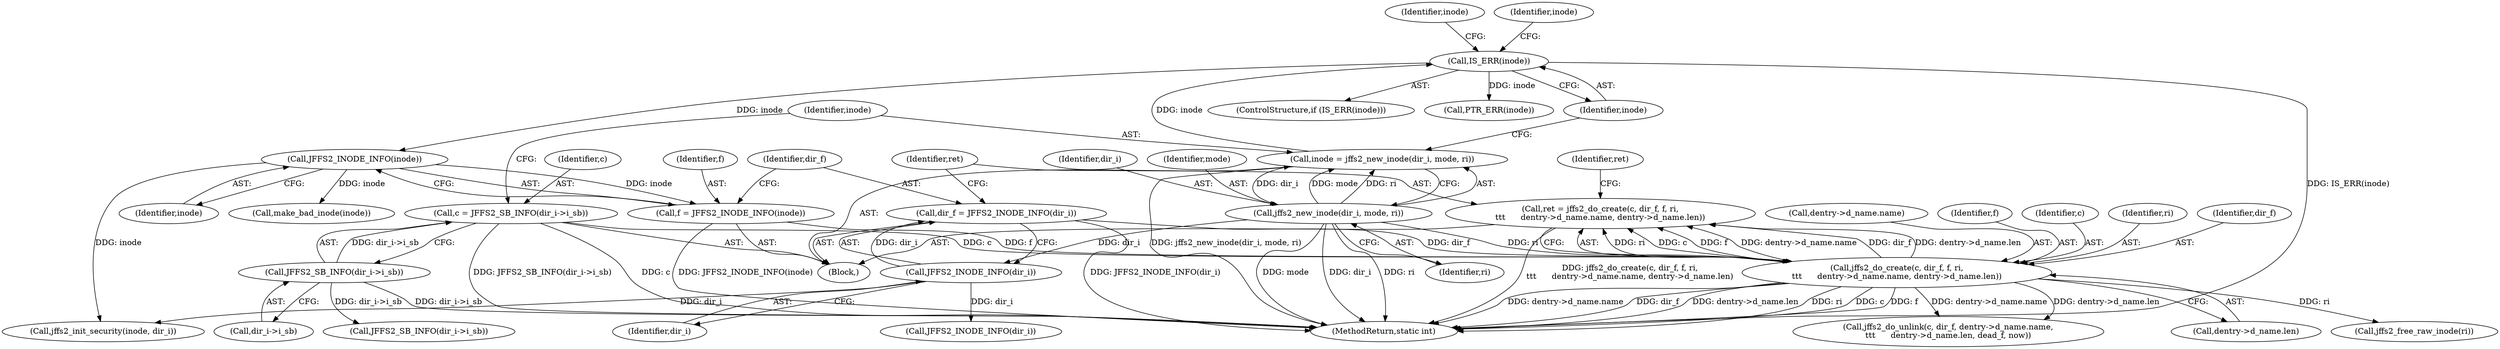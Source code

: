 digraph "0_infradead_9ed437c50d89eabae763dd422579f73fdebf288d_0@API" {
"1000178" [label="(Call,ret = jffs2_do_create(c, dir_f, f, ri,\n\t\t\t      dentry->d_name.name, dentry->d_name.len))"];
"1000180" [label="(Call,jffs2_do_create(c, dir_f, f, ri,\n\t\t\t      dentry->d_name.name, dentry->d_name.len))"];
"1000124" [label="(Call,c = JFFS2_SB_INFO(dir_i->i_sb))"];
"1000126" [label="(Call,JFFS2_SB_INFO(dir_i->i_sb))"];
"1000174" [label="(Call,dir_f = JFFS2_INODE_INFO(dir_i))"];
"1000176" [label="(Call,JFFS2_INODE_INFO(dir_i))"];
"1000132" [label="(Call,jffs2_new_inode(dir_i, mode, ri))"];
"1000170" [label="(Call,f = JFFS2_INODE_INFO(inode))"];
"1000172" [label="(Call,JFFS2_INODE_INFO(inode))"];
"1000137" [label="(Call,IS_ERR(inode))"];
"1000130" [label="(Call,inode = jffs2_new_inode(dir_i, mode, ri))"];
"1000138" [label="(Identifier,inode)"];
"1000126" [label="(Call,JFFS2_SB_INFO(dir_i->i_sb))"];
"1000185" [label="(Call,dentry->d_name.name)"];
"1000230" [label="(Call,JFFS2_SB_INFO(dir_i->i_sb))"];
"1000179" [label="(Identifier,ret)"];
"1000124" [label="(Call,c = JFFS2_SB_INFO(dir_i->i_sb))"];
"1000172" [label="(Call,JFFS2_INODE_INFO(inode))"];
"1000183" [label="(Identifier,f)"];
"1000178" [label="(Call,ret = jffs2_do_create(c, dir_f, f, ri,\n\t\t\t      dentry->d_name.name, dentry->d_name.len))"];
"1000145" [label="(Identifier,inode)"];
"1000132" [label="(Call,jffs2_new_inode(dir_i, mode, ri))"];
"1000177" [label="(Identifier,dir_i)"];
"1000130" [label="(Call,inode = jffs2_new_inode(dir_i, mode, ri))"];
"1000180" [label="(Call,jffs2_do_create(c, dir_f, f, ri,\n\t\t\t      dentry->d_name.name, dentry->d_name.len))"];
"1000196" [label="(Identifier,ret)"];
"1000171" [label="(Identifier,f)"];
"1000175" [label="(Identifier,dir_f)"];
"1000131" [label="(Identifier,inode)"];
"1000176" [label="(Call,JFFS2_INODE_INFO(dir_i))"];
"1000137" [label="(Call,IS_ERR(inode))"];
"1000135" [label="(Identifier,ri)"];
"1000111" [label="(Block,)"];
"1000200" [label="(Call,jffs2_init_security(inode, dir_i))"];
"1000214" [label="(Call,jffs2_free_raw_inode(ri))"];
"1000174" [label="(Call,dir_f = JFFS2_INODE_INFO(dir_i))"];
"1000253" [label="(Call,jffs2_do_unlink(c, dir_f, dentry->d_name.name,\n\t\t\t      dentry->d_name.len, dead_f, now))"];
"1000133" [label="(Identifier,dir_i)"];
"1000136" [label="(ControlStructure,if (IS_ERR(inode)))"];
"1000181" [label="(Identifier,c)"];
"1000237" [label="(Call,JFFS2_INODE_INFO(dir_i))"];
"1000184" [label="(Identifier,ri)"];
"1000142" [label="(Identifier,inode)"];
"1000127" [label="(Call,dir_i->i_sb)"];
"1000182" [label="(Identifier,dir_f)"];
"1000141" [label="(Call,PTR_ERR(inode))"];
"1000484" [label="(MethodReturn,static int)"];
"1000125" [label="(Identifier,c)"];
"1000170" [label="(Call,f = JFFS2_INODE_INFO(inode))"];
"1000173" [label="(Identifier,inode)"];
"1000190" [label="(Call,dentry->d_name.len)"];
"1000222" [label="(Call,make_bad_inode(inode))"];
"1000134" [label="(Identifier,mode)"];
"1000178" -> "1000111"  [label="AST: "];
"1000178" -> "1000180"  [label="CFG: "];
"1000179" -> "1000178"  [label="AST: "];
"1000180" -> "1000178"  [label="AST: "];
"1000196" -> "1000178"  [label="CFG: "];
"1000178" -> "1000484"  [label="DDG: jffs2_do_create(c, dir_f, f, ri,\n\t\t\t      dentry->d_name.name, dentry->d_name.len)"];
"1000180" -> "1000178"  [label="DDG: ri"];
"1000180" -> "1000178"  [label="DDG: c"];
"1000180" -> "1000178"  [label="DDG: f"];
"1000180" -> "1000178"  [label="DDG: dentry->d_name.name"];
"1000180" -> "1000178"  [label="DDG: dir_f"];
"1000180" -> "1000178"  [label="DDG: dentry->d_name.len"];
"1000180" -> "1000190"  [label="CFG: "];
"1000181" -> "1000180"  [label="AST: "];
"1000182" -> "1000180"  [label="AST: "];
"1000183" -> "1000180"  [label="AST: "];
"1000184" -> "1000180"  [label="AST: "];
"1000185" -> "1000180"  [label="AST: "];
"1000190" -> "1000180"  [label="AST: "];
"1000180" -> "1000484"  [label="DDG: dentry->d_name.name"];
"1000180" -> "1000484"  [label="DDG: dir_f"];
"1000180" -> "1000484"  [label="DDG: dentry->d_name.len"];
"1000180" -> "1000484"  [label="DDG: ri"];
"1000180" -> "1000484"  [label="DDG: c"];
"1000180" -> "1000484"  [label="DDG: f"];
"1000124" -> "1000180"  [label="DDG: c"];
"1000174" -> "1000180"  [label="DDG: dir_f"];
"1000170" -> "1000180"  [label="DDG: f"];
"1000132" -> "1000180"  [label="DDG: ri"];
"1000180" -> "1000214"  [label="DDG: ri"];
"1000180" -> "1000253"  [label="DDG: dentry->d_name.name"];
"1000180" -> "1000253"  [label="DDG: dentry->d_name.len"];
"1000124" -> "1000111"  [label="AST: "];
"1000124" -> "1000126"  [label="CFG: "];
"1000125" -> "1000124"  [label="AST: "];
"1000126" -> "1000124"  [label="AST: "];
"1000131" -> "1000124"  [label="CFG: "];
"1000124" -> "1000484"  [label="DDG: JFFS2_SB_INFO(dir_i->i_sb)"];
"1000124" -> "1000484"  [label="DDG: c"];
"1000126" -> "1000124"  [label="DDG: dir_i->i_sb"];
"1000126" -> "1000127"  [label="CFG: "];
"1000127" -> "1000126"  [label="AST: "];
"1000126" -> "1000484"  [label="DDG: dir_i->i_sb"];
"1000126" -> "1000230"  [label="DDG: dir_i->i_sb"];
"1000174" -> "1000111"  [label="AST: "];
"1000174" -> "1000176"  [label="CFG: "];
"1000175" -> "1000174"  [label="AST: "];
"1000176" -> "1000174"  [label="AST: "];
"1000179" -> "1000174"  [label="CFG: "];
"1000174" -> "1000484"  [label="DDG: JFFS2_INODE_INFO(dir_i)"];
"1000176" -> "1000174"  [label="DDG: dir_i"];
"1000176" -> "1000177"  [label="CFG: "];
"1000177" -> "1000176"  [label="AST: "];
"1000132" -> "1000176"  [label="DDG: dir_i"];
"1000176" -> "1000200"  [label="DDG: dir_i"];
"1000176" -> "1000237"  [label="DDG: dir_i"];
"1000132" -> "1000130"  [label="AST: "];
"1000132" -> "1000135"  [label="CFG: "];
"1000133" -> "1000132"  [label="AST: "];
"1000134" -> "1000132"  [label="AST: "];
"1000135" -> "1000132"  [label="AST: "];
"1000130" -> "1000132"  [label="CFG: "];
"1000132" -> "1000484"  [label="DDG: mode"];
"1000132" -> "1000484"  [label="DDG: dir_i"];
"1000132" -> "1000484"  [label="DDG: ri"];
"1000132" -> "1000130"  [label="DDG: dir_i"];
"1000132" -> "1000130"  [label="DDG: mode"];
"1000132" -> "1000130"  [label="DDG: ri"];
"1000170" -> "1000111"  [label="AST: "];
"1000170" -> "1000172"  [label="CFG: "];
"1000171" -> "1000170"  [label="AST: "];
"1000172" -> "1000170"  [label="AST: "];
"1000175" -> "1000170"  [label="CFG: "];
"1000170" -> "1000484"  [label="DDG: JFFS2_INODE_INFO(inode)"];
"1000172" -> "1000170"  [label="DDG: inode"];
"1000172" -> "1000173"  [label="CFG: "];
"1000173" -> "1000172"  [label="AST: "];
"1000137" -> "1000172"  [label="DDG: inode"];
"1000172" -> "1000200"  [label="DDG: inode"];
"1000172" -> "1000222"  [label="DDG: inode"];
"1000137" -> "1000136"  [label="AST: "];
"1000137" -> "1000138"  [label="CFG: "];
"1000138" -> "1000137"  [label="AST: "];
"1000142" -> "1000137"  [label="CFG: "];
"1000145" -> "1000137"  [label="CFG: "];
"1000137" -> "1000484"  [label="DDG: IS_ERR(inode)"];
"1000130" -> "1000137"  [label="DDG: inode"];
"1000137" -> "1000141"  [label="DDG: inode"];
"1000130" -> "1000111"  [label="AST: "];
"1000131" -> "1000130"  [label="AST: "];
"1000138" -> "1000130"  [label="CFG: "];
"1000130" -> "1000484"  [label="DDG: jffs2_new_inode(dir_i, mode, ri)"];
}
